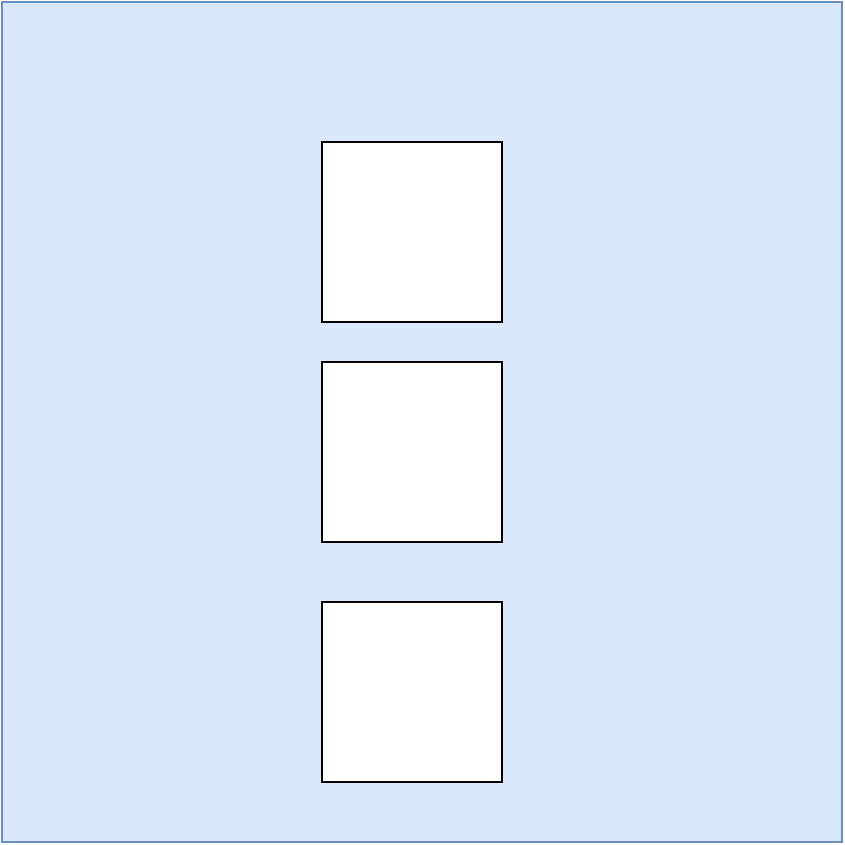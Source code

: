 <mxfile version="14.3.1" type="github">
  <diagram id="9B4S0B4oYYiy4d--r7Qs" name="Page-1">
    <mxGraphModel dx="1130" dy="1698" grid="1" gridSize="10" guides="1" tooltips="1" connect="1" arrows="1" fold="1" page="1" pageScale="1" pageWidth="827" pageHeight="1169" math="0" shadow="0">
      <root>
        <mxCell id="0" />
        <mxCell id="1" parent="0" />
        <mxCell id="QweeQTaG__UwPJDy7f-M-4" value="" style="whiteSpace=wrap;html=1;aspect=fixed;fillColor=#dae8fc;strokeColor=#6c8ebf;" vertex="1" parent="1">
          <mxGeometry x="450" y="80" width="420" height="420" as="geometry" />
        </mxCell>
        <mxCell id="QweeQTaG__UwPJDy7f-M-1" value="" style="whiteSpace=wrap;html=1;aspect=fixed;" vertex="1" parent="1">
          <mxGeometry x="610" y="150" width="90" height="90" as="geometry" />
        </mxCell>
        <mxCell id="QweeQTaG__UwPJDy7f-M-2" value="" style="whiteSpace=wrap;html=1;aspect=fixed;" vertex="1" parent="1">
          <mxGeometry x="610" y="260" width="90" height="90" as="geometry" />
        </mxCell>
        <mxCell id="QweeQTaG__UwPJDy7f-M-3" value="" style="whiteSpace=wrap;html=1;aspect=fixed;" vertex="1" parent="1">
          <mxGeometry x="610" y="380" width="90" height="90" as="geometry" />
        </mxCell>
      </root>
    </mxGraphModel>
  </diagram>
</mxfile>
